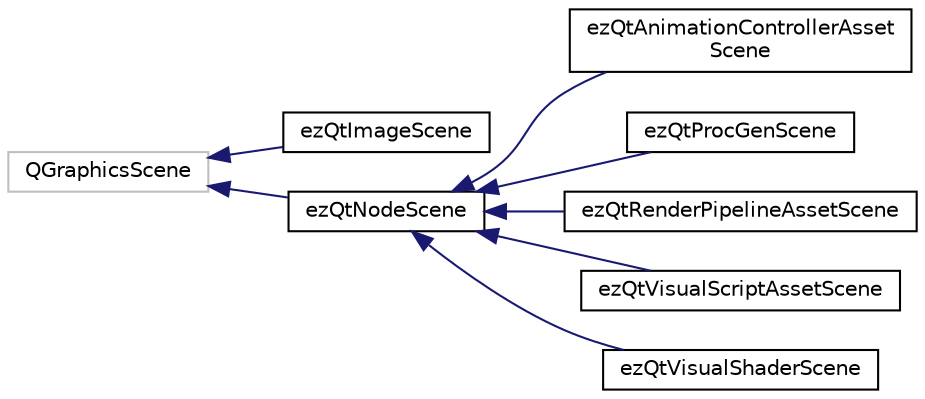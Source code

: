 digraph "Graphical Class Hierarchy"
{
 // LATEX_PDF_SIZE
  edge [fontname="Helvetica",fontsize="10",labelfontname="Helvetica",labelfontsize="10"];
  node [fontname="Helvetica",fontsize="10",shape=record];
  rankdir="LR";
  Node3984 [label="QGraphicsScene",height=0.2,width=0.4,color="grey75", fillcolor="white", style="filled",tooltip=" "];
  Node3984 -> Node0 [dir="back",color="midnightblue",fontsize="10",style="solid",fontname="Helvetica"];
  Node0 [label="ezQtImageScene",height=0.2,width=0.4,color="black", fillcolor="white", style="filled",URL="$d7/dd6/classez_qt_image_scene.htm",tooltip=" "];
  Node3984 -> Node3986 [dir="back",color="midnightblue",fontsize="10",style="solid",fontname="Helvetica"];
  Node3986 [label="ezQtNodeScene",height=0.2,width=0.4,color="black", fillcolor="white", style="filled",URL="$d2/d91/classez_qt_node_scene.htm",tooltip=" "];
  Node3986 -> Node3987 [dir="back",color="midnightblue",fontsize="10",style="solid",fontname="Helvetica"];
  Node3987 [label="ezQtAnimationControllerAsset\lScene",height=0.2,width=0.4,color="black", fillcolor="white", style="filled",URL="$d9/d06/classez_qt_animation_controller_asset_scene.htm",tooltip=" "];
  Node3986 -> Node3988 [dir="back",color="midnightblue",fontsize="10",style="solid",fontname="Helvetica"];
  Node3988 [label="ezQtProcGenScene",height=0.2,width=0.4,color="black", fillcolor="white", style="filled",URL="$d2/dd8/classez_qt_proc_gen_scene.htm",tooltip=" "];
  Node3986 -> Node3989 [dir="back",color="midnightblue",fontsize="10",style="solid",fontname="Helvetica"];
  Node3989 [label="ezQtRenderPipelineAssetScene",height=0.2,width=0.4,color="black", fillcolor="white", style="filled",URL="$d0/dd0/classez_qt_render_pipeline_asset_scene.htm",tooltip=" "];
  Node3986 -> Node3990 [dir="back",color="midnightblue",fontsize="10",style="solid",fontname="Helvetica"];
  Node3990 [label="ezQtVisualScriptAssetScene",height=0.2,width=0.4,color="black", fillcolor="white", style="filled",URL="$dd/df5/classez_qt_visual_script_asset_scene.htm",tooltip=" "];
  Node3986 -> Node3991 [dir="back",color="midnightblue",fontsize="10",style="solid",fontname="Helvetica"];
  Node3991 [label="ezQtVisualShaderScene",height=0.2,width=0.4,color="black", fillcolor="white", style="filled",URL="$d9/dbd/classez_qt_visual_shader_scene.htm",tooltip=" "];
}
